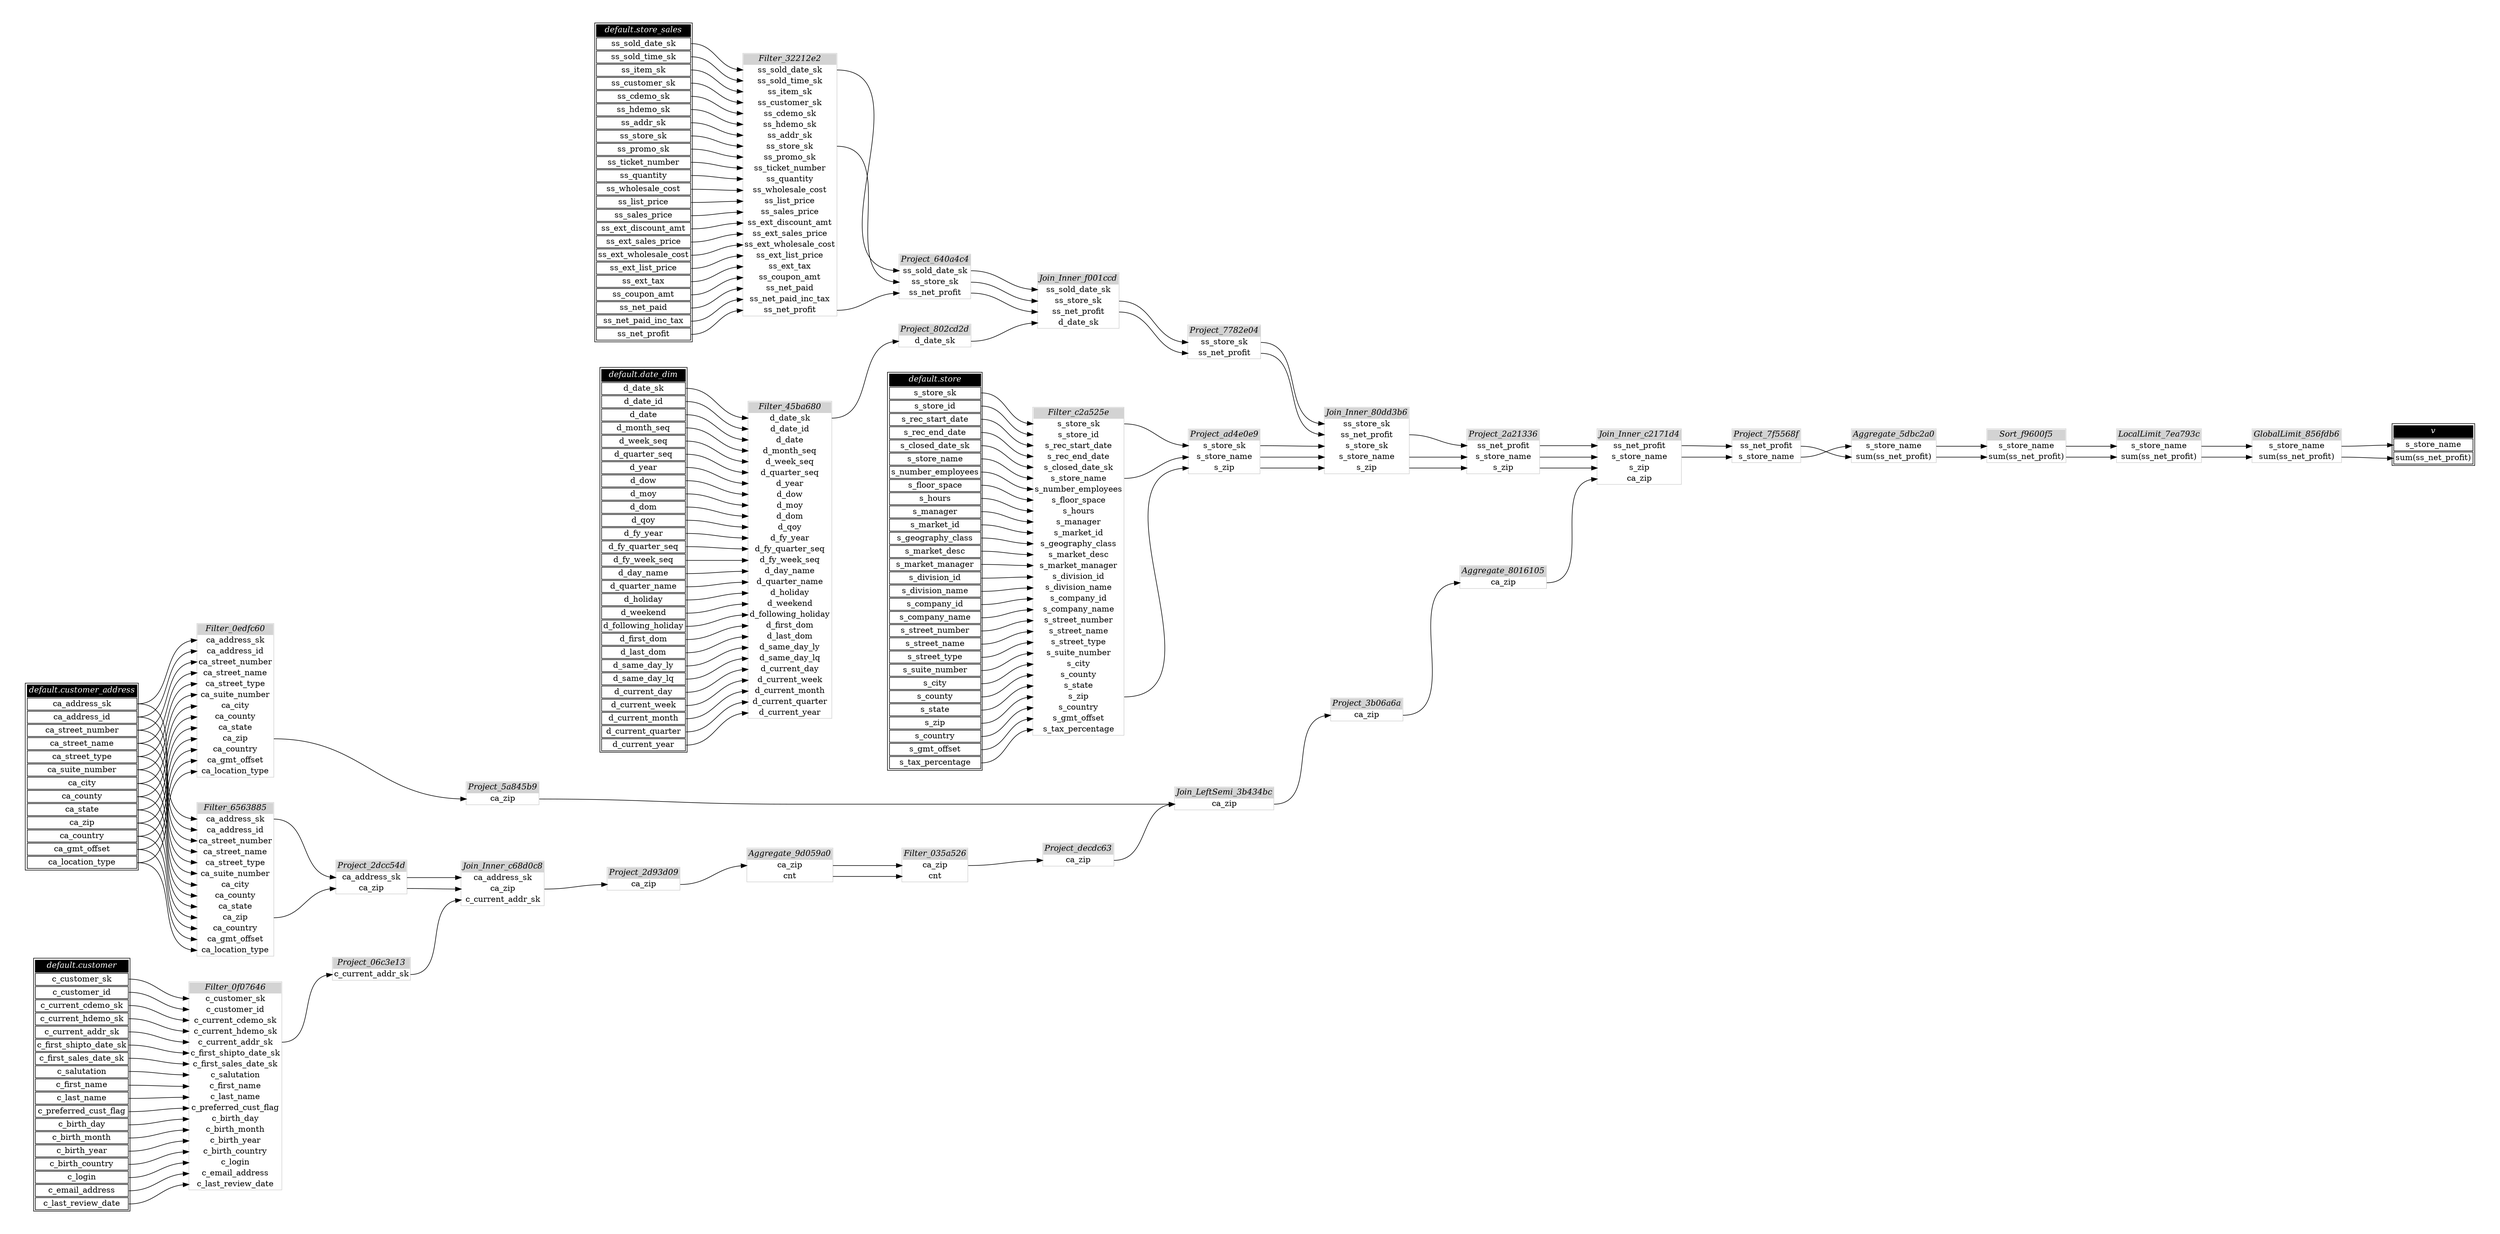 // Automatically generated by TPCDSFlowTestSuite


digraph {
  graph [pad="0.5" nodesep="0.5" ranksep="1" fontname="Helvetica" rankdir=LR];
  node [shape=plaintext]

  
"Aggregate_5dbc2a0" [label=<
<table color="lightgray" border="1" cellborder="0" cellspacing="0">
  <tr><td bgcolor="lightgray" port="nodeName"><i>Aggregate_5dbc2a0</i></td></tr>
  <tr><td port="0">s_store_name</td></tr>
<tr><td port="1">sum(ss_net_profit)</td></tr>
</table>>];
     

"Aggregate_8016105" [label=<
<table color="lightgray" border="1" cellborder="0" cellspacing="0">
  <tr><td bgcolor="lightgray" port="nodeName"><i>Aggregate_8016105</i></td></tr>
  <tr><td port="0">ca_zip</td></tr>
</table>>];
     

"Aggregate_9d059a0" [label=<
<table color="lightgray" border="1" cellborder="0" cellspacing="0">
  <tr><td bgcolor="lightgray" port="nodeName"><i>Aggregate_9d059a0</i></td></tr>
  <tr><td port="0">ca_zip</td></tr>
<tr><td port="1">cnt</td></tr>
</table>>];
     

"Filter_035a526" [label=<
<table color="lightgray" border="1" cellborder="0" cellspacing="0">
  <tr><td bgcolor="lightgray" port="nodeName"><i>Filter_035a526</i></td></tr>
  <tr><td port="0">ca_zip</td></tr>
<tr><td port="1">cnt</td></tr>
</table>>];
     

"Filter_0edfc60" [label=<
<table color="lightgray" border="1" cellborder="0" cellspacing="0">
  <tr><td bgcolor="lightgray" port="nodeName"><i>Filter_0edfc60</i></td></tr>
  <tr><td port="0">ca_address_sk</td></tr>
<tr><td port="1">ca_address_id</td></tr>
<tr><td port="2">ca_street_number</td></tr>
<tr><td port="3">ca_street_name</td></tr>
<tr><td port="4">ca_street_type</td></tr>
<tr><td port="5">ca_suite_number</td></tr>
<tr><td port="6">ca_city</td></tr>
<tr><td port="7">ca_county</td></tr>
<tr><td port="8">ca_state</td></tr>
<tr><td port="9">ca_zip</td></tr>
<tr><td port="10">ca_country</td></tr>
<tr><td port="11">ca_gmt_offset</td></tr>
<tr><td port="12">ca_location_type</td></tr>
</table>>];
     

"Filter_0f07646" [label=<
<table color="lightgray" border="1" cellborder="0" cellspacing="0">
  <tr><td bgcolor="lightgray" port="nodeName"><i>Filter_0f07646</i></td></tr>
  <tr><td port="0">c_customer_sk</td></tr>
<tr><td port="1">c_customer_id</td></tr>
<tr><td port="2">c_current_cdemo_sk</td></tr>
<tr><td port="3">c_current_hdemo_sk</td></tr>
<tr><td port="4">c_current_addr_sk</td></tr>
<tr><td port="5">c_first_shipto_date_sk</td></tr>
<tr><td port="6">c_first_sales_date_sk</td></tr>
<tr><td port="7">c_salutation</td></tr>
<tr><td port="8">c_first_name</td></tr>
<tr><td port="9">c_last_name</td></tr>
<tr><td port="10">c_preferred_cust_flag</td></tr>
<tr><td port="11">c_birth_day</td></tr>
<tr><td port="12">c_birth_month</td></tr>
<tr><td port="13">c_birth_year</td></tr>
<tr><td port="14">c_birth_country</td></tr>
<tr><td port="15">c_login</td></tr>
<tr><td port="16">c_email_address</td></tr>
<tr><td port="17">c_last_review_date</td></tr>
</table>>];
     

"Filter_32212e2" [label=<
<table color="lightgray" border="1" cellborder="0" cellspacing="0">
  <tr><td bgcolor="lightgray" port="nodeName"><i>Filter_32212e2</i></td></tr>
  <tr><td port="0">ss_sold_date_sk</td></tr>
<tr><td port="1">ss_sold_time_sk</td></tr>
<tr><td port="2">ss_item_sk</td></tr>
<tr><td port="3">ss_customer_sk</td></tr>
<tr><td port="4">ss_cdemo_sk</td></tr>
<tr><td port="5">ss_hdemo_sk</td></tr>
<tr><td port="6">ss_addr_sk</td></tr>
<tr><td port="7">ss_store_sk</td></tr>
<tr><td port="8">ss_promo_sk</td></tr>
<tr><td port="9">ss_ticket_number</td></tr>
<tr><td port="10">ss_quantity</td></tr>
<tr><td port="11">ss_wholesale_cost</td></tr>
<tr><td port="12">ss_list_price</td></tr>
<tr><td port="13">ss_sales_price</td></tr>
<tr><td port="14">ss_ext_discount_amt</td></tr>
<tr><td port="15">ss_ext_sales_price</td></tr>
<tr><td port="16">ss_ext_wholesale_cost</td></tr>
<tr><td port="17">ss_ext_list_price</td></tr>
<tr><td port="18">ss_ext_tax</td></tr>
<tr><td port="19">ss_coupon_amt</td></tr>
<tr><td port="20">ss_net_paid</td></tr>
<tr><td port="21">ss_net_paid_inc_tax</td></tr>
<tr><td port="22">ss_net_profit</td></tr>
</table>>];
     

"Filter_45ba680" [label=<
<table color="lightgray" border="1" cellborder="0" cellspacing="0">
  <tr><td bgcolor="lightgray" port="nodeName"><i>Filter_45ba680</i></td></tr>
  <tr><td port="0">d_date_sk</td></tr>
<tr><td port="1">d_date_id</td></tr>
<tr><td port="2">d_date</td></tr>
<tr><td port="3">d_month_seq</td></tr>
<tr><td port="4">d_week_seq</td></tr>
<tr><td port="5">d_quarter_seq</td></tr>
<tr><td port="6">d_year</td></tr>
<tr><td port="7">d_dow</td></tr>
<tr><td port="8">d_moy</td></tr>
<tr><td port="9">d_dom</td></tr>
<tr><td port="10">d_qoy</td></tr>
<tr><td port="11">d_fy_year</td></tr>
<tr><td port="12">d_fy_quarter_seq</td></tr>
<tr><td port="13">d_fy_week_seq</td></tr>
<tr><td port="14">d_day_name</td></tr>
<tr><td port="15">d_quarter_name</td></tr>
<tr><td port="16">d_holiday</td></tr>
<tr><td port="17">d_weekend</td></tr>
<tr><td port="18">d_following_holiday</td></tr>
<tr><td port="19">d_first_dom</td></tr>
<tr><td port="20">d_last_dom</td></tr>
<tr><td port="21">d_same_day_ly</td></tr>
<tr><td port="22">d_same_day_lq</td></tr>
<tr><td port="23">d_current_day</td></tr>
<tr><td port="24">d_current_week</td></tr>
<tr><td port="25">d_current_month</td></tr>
<tr><td port="26">d_current_quarter</td></tr>
<tr><td port="27">d_current_year</td></tr>
</table>>];
     

"Filter_6563885" [label=<
<table color="lightgray" border="1" cellborder="0" cellspacing="0">
  <tr><td bgcolor="lightgray" port="nodeName"><i>Filter_6563885</i></td></tr>
  <tr><td port="0">ca_address_sk</td></tr>
<tr><td port="1">ca_address_id</td></tr>
<tr><td port="2">ca_street_number</td></tr>
<tr><td port="3">ca_street_name</td></tr>
<tr><td port="4">ca_street_type</td></tr>
<tr><td port="5">ca_suite_number</td></tr>
<tr><td port="6">ca_city</td></tr>
<tr><td port="7">ca_county</td></tr>
<tr><td port="8">ca_state</td></tr>
<tr><td port="9">ca_zip</td></tr>
<tr><td port="10">ca_country</td></tr>
<tr><td port="11">ca_gmt_offset</td></tr>
<tr><td port="12">ca_location_type</td></tr>
</table>>];
     

"Filter_c2a525e" [label=<
<table color="lightgray" border="1" cellborder="0" cellspacing="0">
  <tr><td bgcolor="lightgray" port="nodeName"><i>Filter_c2a525e</i></td></tr>
  <tr><td port="0">s_store_sk</td></tr>
<tr><td port="1">s_store_id</td></tr>
<tr><td port="2">s_rec_start_date</td></tr>
<tr><td port="3">s_rec_end_date</td></tr>
<tr><td port="4">s_closed_date_sk</td></tr>
<tr><td port="5">s_store_name</td></tr>
<tr><td port="6">s_number_employees</td></tr>
<tr><td port="7">s_floor_space</td></tr>
<tr><td port="8">s_hours</td></tr>
<tr><td port="9">s_manager</td></tr>
<tr><td port="10">s_market_id</td></tr>
<tr><td port="11">s_geography_class</td></tr>
<tr><td port="12">s_market_desc</td></tr>
<tr><td port="13">s_market_manager</td></tr>
<tr><td port="14">s_division_id</td></tr>
<tr><td port="15">s_division_name</td></tr>
<tr><td port="16">s_company_id</td></tr>
<tr><td port="17">s_company_name</td></tr>
<tr><td port="18">s_street_number</td></tr>
<tr><td port="19">s_street_name</td></tr>
<tr><td port="20">s_street_type</td></tr>
<tr><td port="21">s_suite_number</td></tr>
<tr><td port="22">s_city</td></tr>
<tr><td port="23">s_county</td></tr>
<tr><td port="24">s_state</td></tr>
<tr><td port="25">s_zip</td></tr>
<tr><td port="26">s_country</td></tr>
<tr><td port="27">s_gmt_offset</td></tr>
<tr><td port="28">s_tax_percentage</td></tr>
</table>>];
     

"GlobalLimit_856fdb6" [label=<
<table color="lightgray" border="1" cellborder="0" cellspacing="0">
  <tr><td bgcolor="lightgray" port="nodeName"><i>GlobalLimit_856fdb6</i></td></tr>
  <tr><td port="0">s_store_name</td></tr>
<tr><td port="1">sum(ss_net_profit)</td></tr>
</table>>];
     

"Join_Inner_80dd3b6" [label=<
<table color="lightgray" border="1" cellborder="0" cellspacing="0">
  <tr><td bgcolor="lightgray" port="nodeName"><i>Join_Inner_80dd3b6</i></td></tr>
  <tr><td port="0">ss_store_sk</td></tr>
<tr><td port="1">ss_net_profit</td></tr>
<tr><td port="2">s_store_sk</td></tr>
<tr><td port="3">s_store_name</td></tr>
<tr><td port="4">s_zip</td></tr>
</table>>];
     

"Join_Inner_c2171d4" [label=<
<table color="lightgray" border="1" cellborder="0" cellspacing="0">
  <tr><td bgcolor="lightgray" port="nodeName"><i>Join_Inner_c2171d4</i></td></tr>
  <tr><td port="0">ss_net_profit</td></tr>
<tr><td port="1">s_store_name</td></tr>
<tr><td port="2">s_zip</td></tr>
<tr><td port="3">ca_zip</td></tr>
</table>>];
     

"Join_Inner_c68d0c8" [label=<
<table color="lightgray" border="1" cellborder="0" cellspacing="0">
  <tr><td bgcolor="lightgray" port="nodeName"><i>Join_Inner_c68d0c8</i></td></tr>
  <tr><td port="0">ca_address_sk</td></tr>
<tr><td port="1">ca_zip</td></tr>
<tr><td port="2">c_current_addr_sk</td></tr>
</table>>];
     

"Join_Inner_f001ccd" [label=<
<table color="lightgray" border="1" cellborder="0" cellspacing="0">
  <tr><td bgcolor="lightgray" port="nodeName"><i>Join_Inner_f001ccd</i></td></tr>
  <tr><td port="0">ss_sold_date_sk</td></tr>
<tr><td port="1">ss_store_sk</td></tr>
<tr><td port="2">ss_net_profit</td></tr>
<tr><td port="3">d_date_sk</td></tr>
</table>>];
     

"Join_LeftSemi_3b434bc" [label=<
<table color="lightgray" border="1" cellborder="0" cellspacing="0">
  <tr><td bgcolor="lightgray" port="nodeName"><i>Join_LeftSemi_3b434bc</i></td></tr>
  <tr><td port="0">ca_zip</td></tr>
</table>>];
     

"LocalLimit_7ea793c" [label=<
<table color="lightgray" border="1" cellborder="0" cellspacing="0">
  <tr><td bgcolor="lightgray" port="nodeName"><i>LocalLimit_7ea793c</i></td></tr>
  <tr><td port="0">s_store_name</td></tr>
<tr><td port="1">sum(ss_net_profit)</td></tr>
</table>>];
     

"Project_06c3e13" [label=<
<table color="lightgray" border="1" cellborder="0" cellspacing="0">
  <tr><td bgcolor="lightgray" port="nodeName"><i>Project_06c3e13</i></td></tr>
  <tr><td port="0">c_current_addr_sk</td></tr>
</table>>];
     

"Project_2a21336" [label=<
<table color="lightgray" border="1" cellborder="0" cellspacing="0">
  <tr><td bgcolor="lightgray" port="nodeName"><i>Project_2a21336</i></td></tr>
  <tr><td port="0">ss_net_profit</td></tr>
<tr><td port="1">s_store_name</td></tr>
<tr><td port="2">s_zip</td></tr>
</table>>];
     

"Project_2d93d09" [label=<
<table color="lightgray" border="1" cellborder="0" cellspacing="0">
  <tr><td bgcolor="lightgray" port="nodeName"><i>Project_2d93d09</i></td></tr>
  <tr><td port="0">ca_zip</td></tr>
</table>>];
     

"Project_2dcc54d" [label=<
<table color="lightgray" border="1" cellborder="0" cellspacing="0">
  <tr><td bgcolor="lightgray" port="nodeName"><i>Project_2dcc54d</i></td></tr>
  <tr><td port="0">ca_address_sk</td></tr>
<tr><td port="1">ca_zip</td></tr>
</table>>];
     

"Project_3b06a6a" [label=<
<table color="lightgray" border="1" cellborder="0" cellspacing="0">
  <tr><td bgcolor="lightgray" port="nodeName"><i>Project_3b06a6a</i></td></tr>
  <tr><td port="0">ca_zip</td></tr>
</table>>];
     

"Project_5a845b9" [label=<
<table color="lightgray" border="1" cellborder="0" cellspacing="0">
  <tr><td bgcolor="lightgray" port="nodeName"><i>Project_5a845b9</i></td></tr>
  <tr><td port="0">ca_zip</td></tr>
</table>>];
     

"Project_640a4c4" [label=<
<table color="lightgray" border="1" cellborder="0" cellspacing="0">
  <tr><td bgcolor="lightgray" port="nodeName"><i>Project_640a4c4</i></td></tr>
  <tr><td port="0">ss_sold_date_sk</td></tr>
<tr><td port="1">ss_store_sk</td></tr>
<tr><td port="2">ss_net_profit</td></tr>
</table>>];
     

"Project_7782e04" [label=<
<table color="lightgray" border="1" cellborder="0" cellspacing="0">
  <tr><td bgcolor="lightgray" port="nodeName"><i>Project_7782e04</i></td></tr>
  <tr><td port="0">ss_store_sk</td></tr>
<tr><td port="1">ss_net_profit</td></tr>
</table>>];
     

"Project_7f5568f" [label=<
<table color="lightgray" border="1" cellborder="0" cellspacing="0">
  <tr><td bgcolor="lightgray" port="nodeName"><i>Project_7f5568f</i></td></tr>
  <tr><td port="0">ss_net_profit</td></tr>
<tr><td port="1">s_store_name</td></tr>
</table>>];
     

"Project_802cd2d" [label=<
<table color="lightgray" border="1" cellborder="0" cellspacing="0">
  <tr><td bgcolor="lightgray" port="nodeName"><i>Project_802cd2d</i></td></tr>
  <tr><td port="0">d_date_sk</td></tr>
</table>>];
     

"Project_ad4e0e9" [label=<
<table color="lightgray" border="1" cellborder="0" cellspacing="0">
  <tr><td bgcolor="lightgray" port="nodeName"><i>Project_ad4e0e9</i></td></tr>
  <tr><td port="0">s_store_sk</td></tr>
<tr><td port="1">s_store_name</td></tr>
<tr><td port="2">s_zip</td></tr>
</table>>];
     

"Project_decdc63" [label=<
<table color="lightgray" border="1" cellborder="0" cellspacing="0">
  <tr><td bgcolor="lightgray" port="nodeName"><i>Project_decdc63</i></td></tr>
  <tr><td port="0">ca_zip</td></tr>
</table>>];
     

"Sort_f9600f5" [label=<
<table color="lightgray" border="1" cellborder="0" cellspacing="0">
  <tr><td bgcolor="lightgray" port="nodeName"><i>Sort_f9600f5</i></td></tr>
  <tr><td port="0">s_store_name</td></tr>
<tr><td port="1">sum(ss_net_profit)</td></tr>
</table>>];
     

"default.customer" [color="black" label=<
<table>
  <tr><td bgcolor="black" port="nodeName"><i><font color="white">default.customer</font></i></td></tr>
  <tr><td port="0">c_customer_sk</td></tr>
<tr><td port="1">c_customer_id</td></tr>
<tr><td port="2">c_current_cdemo_sk</td></tr>
<tr><td port="3">c_current_hdemo_sk</td></tr>
<tr><td port="4">c_current_addr_sk</td></tr>
<tr><td port="5">c_first_shipto_date_sk</td></tr>
<tr><td port="6">c_first_sales_date_sk</td></tr>
<tr><td port="7">c_salutation</td></tr>
<tr><td port="8">c_first_name</td></tr>
<tr><td port="9">c_last_name</td></tr>
<tr><td port="10">c_preferred_cust_flag</td></tr>
<tr><td port="11">c_birth_day</td></tr>
<tr><td port="12">c_birth_month</td></tr>
<tr><td port="13">c_birth_year</td></tr>
<tr><td port="14">c_birth_country</td></tr>
<tr><td port="15">c_login</td></tr>
<tr><td port="16">c_email_address</td></tr>
<tr><td port="17">c_last_review_date</td></tr>
</table>>];
     

"default.customer_address" [color="black" label=<
<table>
  <tr><td bgcolor="black" port="nodeName"><i><font color="white">default.customer_address</font></i></td></tr>
  <tr><td port="0">ca_address_sk</td></tr>
<tr><td port="1">ca_address_id</td></tr>
<tr><td port="2">ca_street_number</td></tr>
<tr><td port="3">ca_street_name</td></tr>
<tr><td port="4">ca_street_type</td></tr>
<tr><td port="5">ca_suite_number</td></tr>
<tr><td port="6">ca_city</td></tr>
<tr><td port="7">ca_county</td></tr>
<tr><td port="8">ca_state</td></tr>
<tr><td port="9">ca_zip</td></tr>
<tr><td port="10">ca_country</td></tr>
<tr><td port="11">ca_gmt_offset</td></tr>
<tr><td port="12">ca_location_type</td></tr>
</table>>];
     

"default.date_dim" [color="black" label=<
<table>
  <tr><td bgcolor="black" port="nodeName"><i><font color="white">default.date_dim</font></i></td></tr>
  <tr><td port="0">d_date_sk</td></tr>
<tr><td port="1">d_date_id</td></tr>
<tr><td port="2">d_date</td></tr>
<tr><td port="3">d_month_seq</td></tr>
<tr><td port="4">d_week_seq</td></tr>
<tr><td port="5">d_quarter_seq</td></tr>
<tr><td port="6">d_year</td></tr>
<tr><td port="7">d_dow</td></tr>
<tr><td port="8">d_moy</td></tr>
<tr><td port="9">d_dom</td></tr>
<tr><td port="10">d_qoy</td></tr>
<tr><td port="11">d_fy_year</td></tr>
<tr><td port="12">d_fy_quarter_seq</td></tr>
<tr><td port="13">d_fy_week_seq</td></tr>
<tr><td port="14">d_day_name</td></tr>
<tr><td port="15">d_quarter_name</td></tr>
<tr><td port="16">d_holiday</td></tr>
<tr><td port="17">d_weekend</td></tr>
<tr><td port="18">d_following_holiday</td></tr>
<tr><td port="19">d_first_dom</td></tr>
<tr><td port="20">d_last_dom</td></tr>
<tr><td port="21">d_same_day_ly</td></tr>
<tr><td port="22">d_same_day_lq</td></tr>
<tr><td port="23">d_current_day</td></tr>
<tr><td port="24">d_current_week</td></tr>
<tr><td port="25">d_current_month</td></tr>
<tr><td port="26">d_current_quarter</td></tr>
<tr><td port="27">d_current_year</td></tr>
</table>>];
     

"default.store" [color="black" label=<
<table>
  <tr><td bgcolor="black" port="nodeName"><i><font color="white">default.store</font></i></td></tr>
  <tr><td port="0">s_store_sk</td></tr>
<tr><td port="1">s_store_id</td></tr>
<tr><td port="2">s_rec_start_date</td></tr>
<tr><td port="3">s_rec_end_date</td></tr>
<tr><td port="4">s_closed_date_sk</td></tr>
<tr><td port="5">s_store_name</td></tr>
<tr><td port="6">s_number_employees</td></tr>
<tr><td port="7">s_floor_space</td></tr>
<tr><td port="8">s_hours</td></tr>
<tr><td port="9">s_manager</td></tr>
<tr><td port="10">s_market_id</td></tr>
<tr><td port="11">s_geography_class</td></tr>
<tr><td port="12">s_market_desc</td></tr>
<tr><td port="13">s_market_manager</td></tr>
<tr><td port="14">s_division_id</td></tr>
<tr><td port="15">s_division_name</td></tr>
<tr><td port="16">s_company_id</td></tr>
<tr><td port="17">s_company_name</td></tr>
<tr><td port="18">s_street_number</td></tr>
<tr><td port="19">s_street_name</td></tr>
<tr><td port="20">s_street_type</td></tr>
<tr><td port="21">s_suite_number</td></tr>
<tr><td port="22">s_city</td></tr>
<tr><td port="23">s_county</td></tr>
<tr><td port="24">s_state</td></tr>
<tr><td port="25">s_zip</td></tr>
<tr><td port="26">s_country</td></tr>
<tr><td port="27">s_gmt_offset</td></tr>
<tr><td port="28">s_tax_percentage</td></tr>
</table>>];
     

"default.store_sales" [color="black" label=<
<table>
  <tr><td bgcolor="black" port="nodeName"><i><font color="white">default.store_sales</font></i></td></tr>
  <tr><td port="0">ss_sold_date_sk</td></tr>
<tr><td port="1">ss_sold_time_sk</td></tr>
<tr><td port="2">ss_item_sk</td></tr>
<tr><td port="3">ss_customer_sk</td></tr>
<tr><td port="4">ss_cdemo_sk</td></tr>
<tr><td port="5">ss_hdemo_sk</td></tr>
<tr><td port="6">ss_addr_sk</td></tr>
<tr><td port="7">ss_store_sk</td></tr>
<tr><td port="8">ss_promo_sk</td></tr>
<tr><td port="9">ss_ticket_number</td></tr>
<tr><td port="10">ss_quantity</td></tr>
<tr><td port="11">ss_wholesale_cost</td></tr>
<tr><td port="12">ss_list_price</td></tr>
<tr><td port="13">ss_sales_price</td></tr>
<tr><td port="14">ss_ext_discount_amt</td></tr>
<tr><td port="15">ss_ext_sales_price</td></tr>
<tr><td port="16">ss_ext_wholesale_cost</td></tr>
<tr><td port="17">ss_ext_list_price</td></tr>
<tr><td port="18">ss_ext_tax</td></tr>
<tr><td port="19">ss_coupon_amt</td></tr>
<tr><td port="20">ss_net_paid</td></tr>
<tr><td port="21">ss_net_paid_inc_tax</td></tr>
<tr><td port="22">ss_net_profit</td></tr>
</table>>];
     

"v" [color="black" label=<
<table>
  <tr><td bgcolor="black" port="nodeName"><i><font color="white">v</font></i></td></tr>
  <tr><td port="0">s_store_name</td></tr>
<tr><td port="1">sum(ss_net_profit)</td></tr>
</table>>];
     
  "Aggregate_5dbc2a0":0 -> "Sort_f9600f5":0;
"Aggregate_5dbc2a0":1 -> "Sort_f9600f5":1;
"Aggregate_8016105":0 -> "Join_Inner_c2171d4":3;
"Aggregate_9d059a0":0 -> "Filter_035a526":0;
"Aggregate_9d059a0":1 -> "Filter_035a526":1;
"Filter_035a526":0 -> "Project_decdc63":0;
"Filter_0edfc60":9 -> "Project_5a845b9":0;
"Filter_0f07646":4 -> "Project_06c3e13":0;
"Filter_32212e2":0 -> "Project_640a4c4":0;
"Filter_32212e2":22 -> "Project_640a4c4":2;
"Filter_32212e2":7 -> "Project_640a4c4":1;
"Filter_45ba680":0 -> "Project_802cd2d":0;
"Filter_6563885":0 -> "Project_2dcc54d":0;
"Filter_6563885":9 -> "Project_2dcc54d":1;
"Filter_c2a525e":0 -> "Project_ad4e0e9":0;
"Filter_c2a525e":25 -> "Project_ad4e0e9":2;
"Filter_c2a525e":5 -> "Project_ad4e0e9":1;
"GlobalLimit_856fdb6":0 -> "v":0;
"GlobalLimit_856fdb6":1 -> "v":1;
"Join_Inner_80dd3b6":1 -> "Project_2a21336":0;
"Join_Inner_80dd3b6":3 -> "Project_2a21336":1;
"Join_Inner_80dd3b6":4 -> "Project_2a21336":2;
"Join_Inner_c2171d4":0 -> "Project_7f5568f":0;
"Join_Inner_c2171d4":1 -> "Project_7f5568f":1;
"Join_Inner_c68d0c8":1 -> "Project_2d93d09":0;
"Join_Inner_f001ccd":1 -> "Project_7782e04":0;
"Join_Inner_f001ccd":2 -> "Project_7782e04":1;
"Join_LeftSemi_3b434bc":0 -> "Project_3b06a6a":0;
"LocalLimit_7ea793c":0 -> "GlobalLimit_856fdb6":0;
"LocalLimit_7ea793c":1 -> "GlobalLimit_856fdb6":1;
"Project_06c3e13":0 -> "Join_Inner_c68d0c8":2;
"Project_2a21336":0 -> "Join_Inner_c2171d4":0;
"Project_2a21336":1 -> "Join_Inner_c2171d4":1;
"Project_2a21336":2 -> "Join_Inner_c2171d4":2;
"Project_2d93d09":0 -> "Aggregate_9d059a0":0;
"Project_2dcc54d":0 -> "Join_Inner_c68d0c8":0;
"Project_2dcc54d":1 -> "Join_Inner_c68d0c8":1;
"Project_3b06a6a":0 -> "Aggregate_8016105":0;
"Project_5a845b9":0 -> "Join_LeftSemi_3b434bc":0;
"Project_640a4c4":0 -> "Join_Inner_f001ccd":0;
"Project_640a4c4":1 -> "Join_Inner_f001ccd":1;
"Project_640a4c4":2 -> "Join_Inner_f001ccd":2;
"Project_7782e04":0 -> "Join_Inner_80dd3b6":0;
"Project_7782e04":1 -> "Join_Inner_80dd3b6":1;
"Project_7f5568f":0 -> "Aggregate_5dbc2a0":1;
"Project_7f5568f":1 -> "Aggregate_5dbc2a0":0;
"Project_802cd2d":0 -> "Join_Inner_f001ccd":3;
"Project_ad4e0e9":0 -> "Join_Inner_80dd3b6":2;
"Project_ad4e0e9":1 -> "Join_Inner_80dd3b6":3;
"Project_ad4e0e9":2 -> "Join_Inner_80dd3b6":4;
"Project_decdc63":0 -> "Join_LeftSemi_3b434bc":0;
"Sort_f9600f5":0 -> "LocalLimit_7ea793c":0;
"Sort_f9600f5":1 -> "LocalLimit_7ea793c":1;
"default.customer":0 -> "Filter_0f07646":0;
"default.customer":1 -> "Filter_0f07646":1;
"default.customer":10 -> "Filter_0f07646":10;
"default.customer":11 -> "Filter_0f07646":11;
"default.customer":12 -> "Filter_0f07646":12;
"default.customer":13 -> "Filter_0f07646":13;
"default.customer":14 -> "Filter_0f07646":14;
"default.customer":15 -> "Filter_0f07646":15;
"default.customer":16 -> "Filter_0f07646":16;
"default.customer":17 -> "Filter_0f07646":17;
"default.customer":2 -> "Filter_0f07646":2;
"default.customer":3 -> "Filter_0f07646":3;
"default.customer":4 -> "Filter_0f07646":4;
"default.customer":5 -> "Filter_0f07646":5;
"default.customer":6 -> "Filter_0f07646":6;
"default.customer":7 -> "Filter_0f07646":7;
"default.customer":8 -> "Filter_0f07646":8;
"default.customer":9 -> "Filter_0f07646":9;
"default.customer_address":0 -> "Filter_0edfc60":0;
"default.customer_address":0 -> "Filter_6563885":0;
"default.customer_address":1 -> "Filter_0edfc60":1;
"default.customer_address":1 -> "Filter_6563885":1;
"default.customer_address":10 -> "Filter_0edfc60":10;
"default.customer_address":10 -> "Filter_6563885":10;
"default.customer_address":11 -> "Filter_0edfc60":11;
"default.customer_address":11 -> "Filter_6563885":11;
"default.customer_address":12 -> "Filter_0edfc60":12;
"default.customer_address":12 -> "Filter_6563885":12;
"default.customer_address":2 -> "Filter_0edfc60":2;
"default.customer_address":2 -> "Filter_6563885":2;
"default.customer_address":3 -> "Filter_0edfc60":3;
"default.customer_address":3 -> "Filter_6563885":3;
"default.customer_address":4 -> "Filter_0edfc60":4;
"default.customer_address":4 -> "Filter_6563885":4;
"default.customer_address":5 -> "Filter_0edfc60":5;
"default.customer_address":5 -> "Filter_6563885":5;
"default.customer_address":6 -> "Filter_0edfc60":6;
"default.customer_address":6 -> "Filter_6563885":6;
"default.customer_address":7 -> "Filter_0edfc60":7;
"default.customer_address":7 -> "Filter_6563885":7;
"default.customer_address":8 -> "Filter_0edfc60":8;
"default.customer_address":8 -> "Filter_6563885":8;
"default.customer_address":9 -> "Filter_0edfc60":9;
"default.customer_address":9 -> "Filter_6563885":9;
"default.date_dim":0 -> "Filter_45ba680":0;
"default.date_dim":1 -> "Filter_45ba680":1;
"default.date_dim":10 -> "Filter_45ba680":10;
"default.date_dim":11 -> "Filter_45ba680":11;
"default.date_dim":12 -> "Filter_45ba680":12;
"default.date_dim":13 -> "Filter_45ba680":13;
"default.date_dim":14 -> "Filter_45ba680":14;
"default.date_dim":15 -> "Filter_45ba680":15;
"default.date_dim":16 -> "Filter_45ba680":16;
"default.date_dim":17 -> "Filter_45ba680":17;
"default.date_dim":18 -> "Filter_45ba680":18;
"default.date_dim":19 -> "Filter_45ba680":19;
"default.date_dim":2 -> "Filter_45ba680":2;
"default.date_dim":20 -> "Filter_45ba680":20;
"default.date_dim":21 -> "Filter_45ba680":21;
"default.date_dim":22 -> "Filter_45ba680":22;
"default.date_dim":23 -> "Filter_45ba680":23;
"default.date_dim":24 -> "Filter_45ba680":24;
"default.date_dim":25 -> "Filter_45ba680":25;
"default.date_dim":26 -> "Filter_45ba680":26;
"default.date_dim":27 -> "Filter_45ba680":27;
"default.date_dim":3 -> "Filter_45ba680":3;
"default.date_dim":4 -> "Filter_45ba680":4;
"default.date_dim":5 -> "Filter_45ba680":5;
"default.date_dim":6 -> "Filter_45ba680":6;
"default.date_dim":7 -> "Filter_45ba680":7;
"default.date_dim":8 -> "Filter_45ba680":8;
"default.date_dim":9 -> "Filter_45ba680":9;
"default.store":0 -> "Filter_c2a525e":0;
"default.store":1 -> "Filter_c2a525e":1;
"default.store":10 -> "Filter_c2a525e":10;
"default.store":11 -> "Filter_c2a525e":11;
"default.store":12 -> "Filter_c2a525e":12;
"default.store":13 -> "Filter_c2a525e":13;
"default.store":14 -> "Filter_c2a525e":14;
"default.store":15 -> "Filter_c2a525e":15;
"default.store":16 -> "Filter_c2a525e":16;
"default.store":17 -> "Filter_c2a525e":17;
"default.store":18 -> "Filter_c2a525e":18;
"default.store":19 -> "Filter_c2a525e":19;
"default.store":2 -> "Filter_c2a525e":2;
"default.store":20 -> "Filter_c2a525e":20;
"default.store":21 -> "Filter_c2a525e":21;
"default.store":22 -> "Filter_c2a525e":22;
"default.store":23 -> "Filter_c2a525e":23;
"default.store":24 -> "Filter_c2a525e":24;
"default.store":25 -> "Filter_c2a525e":25;
"default.store":26 -> "Filter_c2a525e":26;
"default.store":27 -> "Filter_c2a525e":27;
"default.store":28 -> "Filter_c2a525e":28;
"default.store":3 -> "Filter_c2a525e":3;
"default.store":4 -> "Filter_c2a525e":4;
"default.store":5 -> "Filter_c2a525e":5;
"default.store":6 -> "Filter_c2a525e":6;
"default.store":7 -> "Filter_c2a525e":7;
"default.store":8 -> "Filter_c2a525e":8;
"default.store":9 -> "Filter_c2a525e":9;
"default.store_sales":0 -> "Filter_32212e2":0;
"default.store_sales":1 -> "Filter_32212e2":1;
"default.store_sales":10 -> "Filter_32212e2":10;
"default.store_sales":11 -> "Filter_32212e2":11;
"default.store_sales":12 -> "Filter_32212e2":12;
"default.store_sales":13 -> "Filter_32212e2":13;
"default.store_sales":14 -> "Filter_32212e2":14;
"default.store_sales":15 -> "Filter_32212e2":15;
"default.store_sales":16 -> "Filter_32212e2":16;
"default.store_sales":17 -> "Filter_32212e2":17;
"default.store_sales":18 -> "Filter_32212e2":18;
"default.store_sales":19 -> "Filter_32212e2":19;
"default.store_sales":2 -> "Filter_32212e2":2;
"default.store_sales":20 -> "Filter_32212e2":20;
"default.store_sales":21 -> "Filter_32212e2":21;
"default.store_sales":22 -> "Filter_32212e2":22;
"default.store_sales":3 -> "Filter_32212e2":3;
"default.store_sales":4 -> "Filter_32212e2":4;
"default.store_sales":5 -> "Filter_32212e2":5;
"default.store_sales":6 -> "Filter_32212e2":6;
"default.store_sales":7 -> "Filter_32212e2":7;
"default.store_sales":8 -> "Filter_32212e2":8;
"default.store_sales":9 -> "Filter_32212e2":9;
}
       
